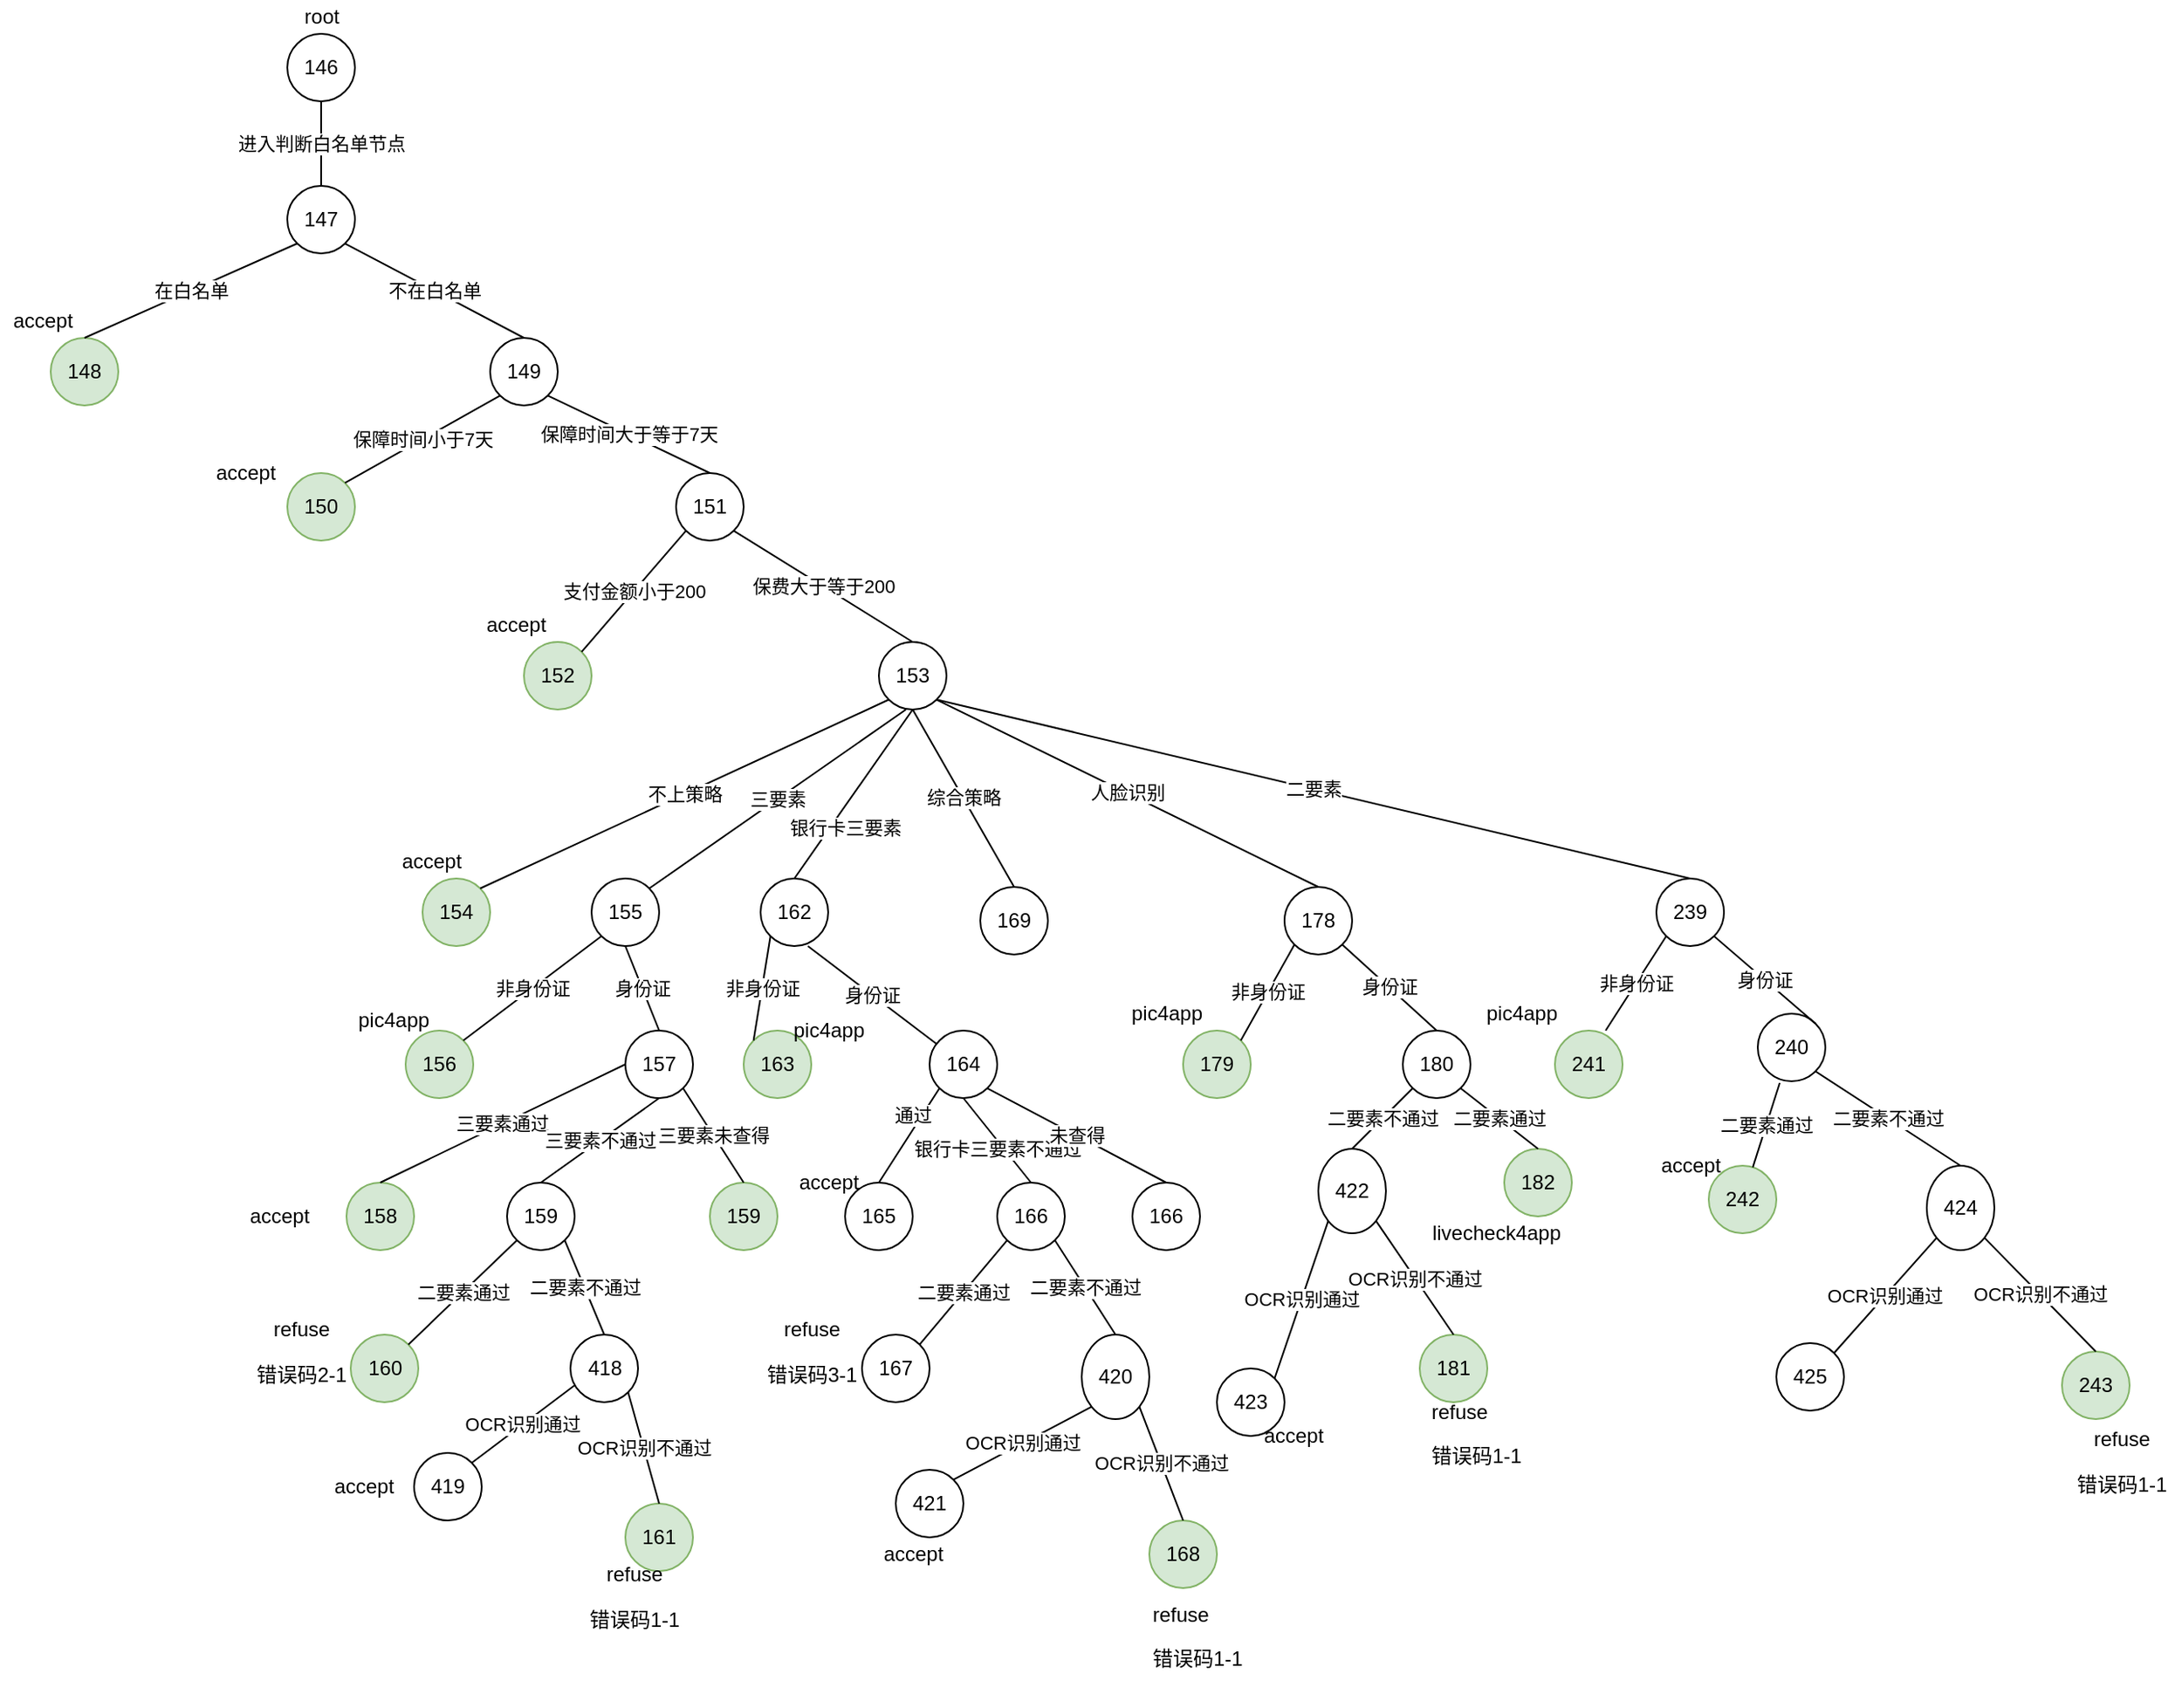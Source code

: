 <mxfile version="13.10.4" type="github">
  <diagram id="_yXJCs3Dyi4fHrGJne3K" name="第 1 页">
    <mxGraphModel dx="1422" dy="794" grid="1" gridSize="10" guides="1" tooltips="1" connect="1" arrows="1" fold="1" page="1" pageScale="1" pageWidth="827" pageHeight="1169" math="0" shadow="0">
      <root>
        <mxCell id="0" />
        <mxCell id="1" parent="0" />
        <mxCell id="rXdfEP0PpujDLgzS87RZ-1" value="146" style="ellipse;whiteSpace=wrap;html=1;" parent="1" vertex="1">
          <mxGeometry x="400" y="60" width="40" height="40" as="geometry" />
        </mxCell>
        <mxCell id="rXdfEP0PpujDLgzS87RZ-2" value="147" style="ellipse;whiteSpace=wrap;html=1;" parent="1" vertex="1">
          <mxGeometry x="400" y="150" width="40" height="40" as="geometry" />
        </mxCell>
        <mxCell id="rXdfEP0PpujDLgzS87RZ-4" value="进入判断白名单节点" style="endArrow=none;html=1;entryX=0.5;entryY=1;entryDx=0;entryDy=0;exitX=0.5;exitY=0;exitDx=0;exitDy=0;" parent="1" source="rXdfEP0PpujDLgzS87RZ-2" target="rXdfEP0PpujDLgzS87RZ-1" edge="1">
          <mxGeometry width="50" height="50" relative="1" as="geometry">
            <mxPoint x="70" y="310" as="sourcePoint" />
            <mxPoint x="120" y="260" as="targetPoint" />
          </mxGeometry>
        </mxCell>
        <mxCell id="rXdfEP0PpujDLgzS87RZ-5" value="root" style="text;html=1;align=center;verticalAlign=middle;resizable=0;points=[];autosize=1;" parent="1" vertex="1">
          <mxGeometry x="400" y="40" width="40" height="20" as="geometry" />
        </mxCell>
        <mxCell id="rXdfEP0PpujDLgzS87RZ-6" value="148" style="ellipse;whiteSpace=wrap;html=1;fillColor=#d5e8d4;strokeColor=#82b366;" parent="1" vertex="1">
          <mxGeometry x="260" y="240" width="40" height="40" as="geometry" />
        </mxCell>
        <mxCell id="rXdfEP0PpujDLgzS87RZ-7" value="149" style="ellipse;whiteSpace=wrap;html=1;" parent="1" vertex="1">
          <mxGeometry x="520" y="240" width="40" height="40" as="geometry" />
        </mxCell>
        <mxCell id="rXdfEP0PpujDLgzS87RZ-8" value="在白名单" style="endArrow=none;html=1;entryX=0;entryY=1;entryDx=0;entryDy=0;exitX=0.5;exitY=0;exitDx=0;exitDy=0;" parent="1" source="rXdfEP0PpujDLgzS87RZ-6" target="rXdfEP0PpujDLgzS87RZ-2" edge="1">
          <mxGeometry width="50" height="50" relative="1" as="geometry">
            <mxPoint x="390" y="330" as="sourcePoint" />
            <mxPoint x="440" y="280" as="targetPoint" />
          </mxGeometry>
        </mxCell>
        <mxCell id="rXdfEP0PpujDLgzS87RZ-9" value="不在白名单" style="endArrow=none;html=1;entryX=1;entryY=1;entryDx=0;entryDy=0;exitX=0.5;exitY=0;exitDx=0;exitDy=0;" parent="1" source="rXdfEP0PpujDLgzS87RZ-7" target="rXdfEP0PpujDLgzS87RZ-2" edge="1">
          <mxGeometry width="50" height="50" relative="1" as="geometry">
            <mxPoint x="390" y="330" as="sourcePoint" />
            <mxPoint x="440" y="280" as="targetPoint" />
          </mxGeometry>
        </mxCell>
        <mxCell id="rXdfEP0PpujDLgzS87RZ-10" value="accept" style="text;html=1;align=center;verticalAlign=middle;resizable=0;points=[];autosize=1;" parent="1" vertex="1">
          <mxGeometry x="230" y="220" width="50" height="20" as="geometry" />
        </mxCell>
        <mxCell id="rXdfEP0PpujDLgzS87RZ-11" value="150" style="ellipse;whiteSpace=wrap;html=1;fillColor=#d5e8d4;strokeColor=#82b366;" parent="1" vertex="1">
          <mxGeometry x="400" y="320" width="40" height="40" as="geometry" />
        </mxCell>
        <mxCell id="rXdfEP0PpujDLgzS87RZ-12" value="151" style="ellipse;whiteSpace=wrap;html=1;" parent="1" vertex="1">
          <mxGeometry x="630" y="320" width="40" height="40" as="geometry" />
        </mxCell>
        <mxCell id="rXdfEP0PpujDLgzS87RZ-13" value="保障时间小于7天" style="endArrow=none;html=1;entryX=0;entryY=1;entryDx=0;entryDy=0;exitX=1;exitY=0;exitDx=0;exitDy=0;" parent="1" source="rXdfEP0PpujDLgzS87RZ-11" target="rXdfEP0PpujDLgzS87RZ-7" edge="1">
          <mxGeometry width="50" height="50" relative="1" as="geometry">
            <mxPoint x="390" y="330" as="sourcePoint" />
            <mxPoint x="440" y="280" as="targetPoint" />
          </mxGeometry>
        </mxCell>
        <mxCell id="rXdfEP0PpujDLgzS87RZ-14" value="保障时间大于等于7天" style="endArrow=none;html=1;entryX=1;entryY=1;entryDx=0;entryDy=0;exitX=0.5;exitY=0;exitDx=0;exitDy=0;" parent="1" source="rXdfEP0PpujDLgzS87RZ-12" target="rXdfEP0PpujDLgzS87RZ-7" edge="1">
          <mxGeometry width="50" height="50" relative="1" as="geometry">
            <mxPoint x="390" y="330" as="sourcePoint" />
            <mxPoint x="440" y="280" as="targetPoint" />
          </mxGeometry>
        </mxCell>
        <mxCell id="rXdfEP0PpujDLgzS87RZ-15" value="accept" style="text;html=1;align=center;verticalAlign=middle;resizable=0;points=[];autosize=1;" parent="1" vertex="1">
          <mxGeometry x="350" y="310" width="50" height="20" as="geometry" />
        </mxCell>
        <mxCell id="rXdfEP0PpujDLgzS87RZ-16" value="152" style="ellipse;whiteSpace=wrap;html=1;fillColor=#d5e8d4;strokeColor=#82b366;" parent="1" vertex="1">
          <mxGeometry x="540" y="420" width="40" height="40" as="geometry" />
        </mxCell>
        <mxCell id="rXdfEP0PpujDLgzS87RZ-17" value="153" style="ellipse;whiteSpace=wrap;html=1;" parent="1" vertex="1">
          <mxGeometry x="750" y="420" width="40" height="40" as="geometry" />
        </mxCell>
        <mxCell id="rXdfEP0PpujDLgzS87RZ-18" value="支付金额小于200" style="endArrow=none;html=1;entryX=0;entryY=1;entryDx=0;entryDy=0;exitX=1;exitY=0;exitDx=0;exitDy=0;" parent="1" source="rXdfEP0PpujDLgzS87RZ-16" target="rXdfEP0PpujDLgzS87RZ-12" edge="1">
          <mxGeometry width="50" height="50" relative="1" as="geometry">
            <mxPoint x="444.142" y="335.858" as="sourcePoint" />
            <mxPoint x="535.858" y="284.142" as="targetPoint" />
          </mxGeometry>
        </mxCell>
        <mxCell id="rXdfEP0PpujDLgzS87RZ-20" value="accept" style="text;html=1;align=center;verticalAlign=middle;resizable=0;points=[];autosize=1;" parent="1" vertex="1">
          <mxGeometry x="510" y="400" width="50" height="20" as="geometry" />
        </mxCell>
        <mxCell id="rXdfEP0PpujDLgzS87RZ-22" value="保费大于等于200" style="endArrow=none;html=1;entryX=1;entryY=1;entryDx=0;entryDy=0;exitX=0.5;exitY=0;exitDx=0;exitDy=0;" parent="1" source="rXdfEP0PpujDLgzS87RZ-17" target="rXdfEP0PpujDLgzS87RZ-12" edge="1">
          <mxGeometry width="50" height="50" relative="1" as="geometry">
            <mxPoint x="660" y="330" as="sourcePoint" />
            <mxPoint x="564.142" y="284.142" as="targetPoint" />
          </mxGeometry>
        </mxCell>
        <mxCell id="rXdfEP0PpujDLgzS87RZ-23" value="154" style="ellipse;whiteSpace=wrap;html=1;fillColor=#d5e8d4;strokeColor=#82b366;" parent="1" vertex="1">
          <mxGeometry x="480" y="560" width="40" height="40" as="geometry" />
        </mxCell>
        <mxCell id="rXdfEP0PpujDLgzS87RZ-24" value="155" style="ellipse;whiteSpace=wrap;html=1;" parent="1" vertex="1">
          <mxGeometry x="580" y="560" width="40" height="40" as="geometry" />
        </mxCell>
        <mxCell id="rXdfEP0PpujDLgzS87RZ-25" value="162" style="ellipse;whiteSpace=wrap;html=1;" parent="1" vertex="1">
          <mxGeometry x="680" y="560" width="40" height="40" as="geometry" />
        </mxCell>
        <mxCell id="rXdfEP0PpujDLgzS87RZ-26" value="169" style="ellipse;whiteSpace=wrap;html=1;" parent="1" vertex="1">
          <mxGeometry x="810" y="565" width="40" height="40" as="geometry" />
        </mxCell>
        <mxCell id="rXdfEP0PpujDLgzS87RZ-27" value="178" style="ellipse;whiteSpace=wrap;html=1;" parent="1" vertex="1">
          <mxGeometry x="990" y="565" width="40" height="40" as="geometry" />
        </mxCell>
        <mxCell id="rXdfEP0PpujDLgzS87RZ-28" value="239" style="ellipse;whiteSpace=wrap;html=1;" parent="1" vertex="1">
          <mxGeometry x="1210" y="560" width="40" height="40" as="geometry" />
        </mxCell>
        <mxCell id="rXdfEP0PpujDLgzS87RZ-29" value="不上策略" style="endArrow=none;html=1;entryX=0;entryY=1;entryDx=0;entryDy=0;exitX=1;exitY=0;exitDx=0;exitDy=0;" parent="1" source="rXdfEP0PpujDLgzS87RZ-23" target="rXdfEP0PpujDLgzS87RZ-17" edge="1">
          <mxGeometry width="50" height="50" relative="1" as="geometry">
            <mxPoint x="660" y="330" as="sourcePoint" />
            <mxPoint x="710" y="280" as="targetPoint" />
          </mxGeometry>
        </mxCell>
        <mxCell id="rXdfEP0PpujDLgzS87RZ-30" value="accept" style="text;html=1;align=center;verticalAlign=middle;resizable=0;points=[];autosize=1;" parent="1" vertex="1">
          <mxGeometry x="460" y="540" width="50" height="20" as="geometry" />
        </mxCell>
        <mxCell id="rXdfEP0PpujDLgzS87RZ-31" value="三要素" style="endArrow=none;html=1;exitX=1;exitY=0;exitDx=0;exitDy=0;" parent="1" source="rXdfEP0PpujDLgzS87RZ-24" edge="1">
          <mxGeometry width="50" height="50" relative="1" as="geometry">
            <mxPoint x="524.142" y="575.858" as="sourcePoint" />
            <mxPoint x="766" y="460" as="targetPoint" />
          </mxGeometry>
        </mxCell>
        <mxCell id="rXdfEP0PpujDLgzS87RZ-32" value="银行卡三要素" style="endArrow=none;html=1;exitX=0.5;exitY=0;exitDx=0;exitDy=0;" parent="1" source="rXdfEP0PpujDLgzS87RZ-25" edge="1">
          <mxGeometry x="-0.315" y="-7" width="50" height="50" relative="1" as="geometry">
            <mxPoint x="534.142" y="585.858" as="sourcePoint" />
            <mxPoint x="770" y="460" as="targetPoint" />
            <mxPoint as="offset" />
          </mxGeometry>
        </mxCell>
        <mxCell id="rXdfEP0PpujDLgzS87RZ-33" value="综合策略" style="endArrow=none;html=1;entryX=0.5;entryY=1;entryDx=0;entryDy=0;exitX=0.5;exitY=0;exitDx=0;exitDy=0;" parent="1" source="rXdfEP0PpujDLgzS87RZ-26" target="rXdfEP0PpujDLgzS87RZ-17" edge="1">
          <mxGeometry width="50" height="50" relative="1" as="geometry">
            <mxPoint x="660" y="330" as="sourcePoint" />
            <mxPoint x="710" y="280" as="targetPoint" />
          </mxGeometry>
        </mxCell>
        <mxCell id="rXdfEP0PpujDLgzS87RZ-34" value="人脸识别" style="endArrow=none;html=1;entryX=1;entryY=1;entryDx=0;entryDy=0;exitX=0.5;exitY=0;exitDx=0;exitDy=0;" parent="1" source="rXdfEP0PpujDLgzS87RZ-27" target="rXdfEP0PpujDLgzS87RZ-17" edge="1">
          <mxGeometry width="50" height="50" relative="1" as="geometry">
            <mxPoint x="840" y="575" as="sourcePoint" />
            <mxPoint x="780" y="470" as="targetPoint" />
          </mxGeometry>
        </mxCell>
        <mxCell id="rXdfEP0PpujDLgzS87RZ-35" value="二要素" style="endArrow=none;html=1;entryX=1;entryY=1;entryDx=0;entryDy=0;exitX=0.5;exitY=0;exitDx=0;exitDy=0;" parent="1" source="rXdfEP0PpujDLgzS87RZ-28" target="rXdfEP0PpujDLgzS87RZ-17" edge="1">
          <mxGeometry width="50" height="50" relative="1" as="geometry">
            <mxPoint x="1020" y="575" as="sourcePoint" />
            <mxPoint x="794.142" y="464.142" as="targetPoint" />
          </mxGeometry>
        </mxCell>
        <mxCell id="rXdfEP0PpujDLgzS87RZ-36" value="156" style="ellipse;whiteSpace=wrap;html=1;fillColor=#d5e8d4;strokeColor=#82b366;" parent="1" vertex="1">
          <mxGeometry x="470" y="650" width="40" height="40" as="geometry" />
        </mxCell>
        <mxCell id="rXdfEP0PpujDLgzS87RZ-37" value="157" style="ellipse;whiteSpace=wrap;html=1;" parent="1" vertex="1">
          <mxGeometry x="600" y="650" width="40" height="40" as="geometry" />
        </mxCell>
        <mxCell id="rXdfEP0PpujDLgzS87RZ-38" value="非身份证" style="endArrow=none;html=1;entryX=0;entryY=1;entryDx=0;entryDy=0;exitX=1;exitY=0;exitDx=0;exitDy=0;" parent="1" source="rXdfEP0PpujDLgzS87RZ-36" target="rXdfEP0PpujDLgzS87RZ-24" edge="1">
          <mxGeometry width="50" height="50" relative="1" as="geometry">
            <mxPoint x="660" y="730" as="sourcePoint" />
            <mxPoint x="710" y="680" as="targetPoint" />
          </mxGeometry>
        </mxCell>
        <mxCell id="rXdfEP0PpujDLgzS87RZ-39" value="身份证" style="endArrow=none;html=1;entryX=0.5;entryY=1;entryDx=0;entryDy=0;" parent="1" target="rXdfEP0PpujDLgzS87RZ-24" edge="1">
          <mxGeometry width="50" height="50" relative="1" as="geometry">
            <mxPoint x="620" y="650" as="sourcePoint" />
            <mxPoint x="710" y="680" as="targetPoint" />
          </mxGeometry>
        </mxCell>
        <mxCell id="rXdfEP0PpujDLgzS87RZ-40" value="pic4app" style="text;whiteSpace=wrap;html=1;" parent="1" vertex="1">
          <mxGeometry x="440" y="630" width="70" height="30" as="geometry" />
        </mxCell>
        <mxCell id="rXdfEP0PpujDLgzS87RZ-41" value="158" style="ellipse;whiteSpace=wrap;html=1;fillColor=#d5e8d4;strokeColor=#82b366;" parent="1" vertex="1">
          <mxGeometry x="435" y="740" width="40" height="40" as="geometry" />
        </mxCell>
        <mxCell id="rXdfEP0PpujDLgzS87RZ-42" value="159" style="ellipse;whiteSpace=wrap;html=1;" parent="1" vertex="1">
          <mxGeometry x="530" y="740" width="40" height="40" as="geometry" />
        </mxCell>
        <mxCell id="rXdfEP0PpujDLgzS87RZ-43" value="159" style="ellipse;whiteSpace=wrap;html=1;fillColor=#d5e8d4;strokeColor=#82b366;" parent="1" vertex="1">
          <mxGeometry x="650" y="740" width="40" height="40" as="geometry" />
        </mxCell>
        <mxCell id="rXdfEP0PpujDLgzS87RZ-44" value="三要素通过" style="endArrow=none;html=1;entryX=0;entryY=0.5;entryDx=0;entryDy=0;exitX=0.5;exitY=0;exitDx=0;exitDy=0;" parent="1" source="rXdfEP0PpujDLgzS87RZ-41" target="rXdfEP0PpujDLgzS87RZ-37" edge="1">
          <mxGeometry width="50" height="50" relative="1" as="geometry">
            <mxPoint x="410" y="410" as="sourcePoint" />
            <mxPoint x="460" y="360" as="targetPoint" />
          </mxGeometry>
        </mxCell>
        <mxCell id="rXdfEP0PpujDLgzS87RZ-45" value="三要素不通过" style="endArrow=none;html=1;entryX=0.5;entryY=1;entryDx=0;entryDy=0;exitX=0.5;exitY=0;exitDx=0;exitDy=0;" parent="1" source="rXdfEP0PpujDLgzS87RZ-42" target="rXdfEP0PpujDLgzS87RZ-37" edge="1">
          <mxGeometry width="50" height="50" relative="1" as="geometry">
            <mxPoint x="410" y="710" as="sourcePoint" />
            <mxPoint x="460" y="660" as="targetPoint" />
          </mxGeometry>
        </mxCell>
        <mxCell id="rXdfEP0PpujDLgzS87RZ-46" value="三要素未查得" style="endArrow=none;html=1;entryX=1;entryY=1;entryDx=0;entryDy=0;exitX=0.5;exitY=0;exitDx=0;exitDy=0;" parent="1" source="rXdfEP0PpujDLgzS87RZ-43" target="rXdfEP0PpujDLgzS87RZ-37" edge="1">
          <mxGeometry width="50" height="50" relative="1" as="geometry">
            <mxPoint x="410" y="710" as="sourcePoint" />
            <mxPoint x="460" y="660" as="targetPoint" />
          </mxGeometry>
        </mxCell>
        <mxCell id="rXdfEP0PpujDLgzS87RZ-47" value="accept" style="text;html=1;align=center;verticalAlign=middle;resizable=0;points=[];autosize=1;" parent="1" vertex="1">
          <mxGeometry x="370" y="750" width="50" height="20" as="geometry" />
        </mxCell>
        <mxCell id="rXdfEP0PpujDLgzS87RZ-48" value="418" style="ellipse;whiteSpace=wrap;html=1;" parent="1" vertex="1">
          <mxGeometry x="567.5" y="830" width="40" height="40" as="geometry" />
        </mxCell>
        <mxCell id="rXdfEP0PpujDLgzS87RZ-49" value="160" style="ellipse;whiteSpace=wrap;html=1;fillColor=#d5e8d4;strokeColor=#82b366;" parent="1" vertex="1">
          <mxGeometry x="437.5" y="830" width="40" height="40" as="geometry" />
        </mxCell>
        <mxCell id="rXdfEP0PpujDLgzS87RZ-51" value="二要素通过" style="endArrow=none;html=1;entryX=0;entryY=1;entryDx=0;entryDy=0;exitX=1;exitY=0;exitDx=0;exitDy=0;" parent="1" source="rXdfEP0PpujDLgzS87RZ-49" target="rXdfEP0PpujDLgzS87RZ-42" edge="1">
          <mxGeometry width="50" height="50" relative="1" as="geometry">
            <mxPoint x="410" y="710" as="sourcePoint" />
            <mxPoint x="460" y="660" as="targetPoint" />
          </mxGeometry>
        </mxCell>
        <mxCell id="rXdfEP0PpujDLgzS87RZ-52" value="二要素不通过" style="endArrow=none;html=1;entryX=1;entryY=1;entryDx=0;entryDy=0;exitX=0.5;exitY=0;exitDx=0;exitDy=0;" parent="1" source="rXdfEP0PpujDLgzS87RZ-48" target="rXdfEP0PpujDLgzS87RZ-42" edge="1">
          <mxGeometry width="50" height="50" relative="1" as="geometry">
            <mxPoint x="410" y="710" as="sourcePoint" />
            <mxPoint x="460" y="660" as="targetPoint" />
          </mxGeometry>
        </mxCell>
        <mxCell id="rXdfEP0PpujDLgzS87RZ-53" value="&lt;p&gt;refuse&lt;/p&gt;&lt;p&gt;&lt;span&gt;错误码2-1&lt;/span&gt;&lt;/p&gt;" style="text;html=1;align=center;verticalAlign=middle;resizable=0;points=[];autosize=1;" parent="1" vertex="1">
          <mxGeometry x="372.5" y="805" width="70" height="70" as="geometry" />
        </mxCell>
        <mxCell id="rXdfEP0PpujDLgzS87RZ-57" value="164" style="ellipse;whiteSpace=wrap;html=1;" parent="1" vertex="1">
          <mxGeometry x="780" y="650" width="40" height="40" as="geometry" />
        </mxCell>
        <mxCell id="rXdfEP0PpujDLgzS87RZ-58" value="163" style="ellipse;whiteSpace=wrap;html=1;fillColor=#d5e8d4;strokeColor=#82b366;" parent="1" vertex="1">
          <mxGeometry x="670" y="650" width="40" height="40" as="geometry" />
        </mxCell>
        <mxCell id="rXdfEP0PpujDLgzS87RZ-59" value="非身份证" style="endArrow=none;html=1;entryX=0;entryY=1;entryDx=0;entryDy=0;exitX=0;exitY=0;exitDx=0;exitDy=0;" parent="1" source="rXdfEP0PpujDLgzS87RZ-58" target="rXdfEP0PpujDLgzS87RZ-25" edge="1">
          <mxGeometry width="50" height="50" relative="1" as="geometry">
            <mxPoint x="730" y="730" as="sourcePoint" />
            <mxPoint x="780" y="680" as="targetPoint" />
          </mxGeometry>
        </mxCell>
        <mxCell id="rXdfEP0PpujDLgzS87RZ-60" value="身份证" style="endArrow=none;html=1;entryX=0.7;entryY=1;entryDx=0;entryDy=0;entryPerimeter=0;" parent="1" source="rXdfEP0PpujDLgzS87RZ-57" target="rXdfEP0PpujDLgzS87RZ-25" edge="1">
          <mxGeometry width="50" height="50" relative="1" as="geometry">
            <mxPoint x="730" y="730" as="sourcePoint" />
            <mxPoint x="780" y="680" as="targetPoint" />
          </mxGeometry>
        </mxCell>
        <mxCell id="rXdfEP0PpujDLgzS87RZ-61" value="pic4app" style="text;html=1;align=center;verticalAlign=middle;resizable=0;points=[];autosize=1;" parent="1" vertex="1">
          <mxGeometry x="690" y="640" width="60" height="20" as="geometry" />
        </mxCell>
        <mxCell id="rXdfEP0PpujDLgzS87RZ-62" value="166" style="ellipse;whiteSpace=wrap;html=1;" parent="1" vertex="1">
          <mxGeometry x="900" y="740" width="40" height="40" as="geometry" />
        </mxCell>
        <mxCell id="rXdfEP0PpujDLgzS87RZ-63" value="166" style="ellipse;whiteSpace=wrap;html=1;" parent="1" vertex="1">
          <mxGeometry x="820" y="740" width="40" height="40" as="geometry" />
        </mxCell>
        <mxCell id="rXdfEP0PpujDLgzS87RZ-64" value="165" style="ellipse;whiteSpace=wrap;html=1;" parent="1" vertex="1">
          <mxGeometry x="730" y="740" width="40" height="40" as="geometry" />
        </mxCell>
        <mxCell id="rXdfEP0PpujDLgzS87RZ-65" value="银行卡三要素不通过" style="endArrow=none;html=1;entryX=0.5;entryY=1;entryDx=0;entryDy=0;exitX=0.5;exitY=0;exitDx=0;exitDy=0;" parent="1" source="rXdfEP0PpujDLgzS87RZ-63" target="rXdfEP0PpujDLgzS87RZ-57" edge="1">
          <mxGeometry x="-0.122" y="3" width="50" height="50" relative="1" as="geometry">
            <mxPoint x="730" y="730" as="sourcePoint" />
            <mxPoint x="780" y="680" as="targetPoint" />
            <mxPoint as="offset" />
          </mxGeometry>
        </mxCell>
        <mxCell id="rXdfEP0PpujDLgzS87RZ-66" value="通过" style="endArrow=none;html=1;entryX=0;entryY=1;entryDx=0;entryDy=0;exitX=0.5;exitY=0;exitDx=0;exitDy=0;" parent="1" source="rXdfEP0PpujDLgzS87RZ-64" target="rXdfEP0PpujDLgzS87RZ-57" edge="1">
          <mxGeometry x="0.34" y="5" width="50" height="50" relative="1" as="geometry">
            <mxPoint x="730" y="730" as="sourcePoint" />
            <mxPoint x="780" y="680" as="targetPoint" />
            <mxPoint as="offset" />
          </mxGeometry>
        </mxCell>
        <mxCell id="rXdfEP0PpujDLgzS87RZ-67" value="未查得" style="endArrow=none;html=1;entryX=1;entryY=1;entryDx=0;entryDy=0;exitX=0.5;exitY=0;exitDx=0;exitDy=0;" parent="1" source="rXdfEP0PpujDLgzS87RZ-62" target="rXdfEP0PpujDLgzS87RZ-57" edge="1">
          <mxGeometry width="50" height="50" relative="1" as="geometry">
            <mxPoint x="730" y="730" as="sourcePoint" />
            <mxPoint x="780" y="680" as="targetPoint" />
          </mxGeometry>
        </mxCell>
        <mxCell id="rXdfEP0PpujDLgzS87RZ-68" value="accept" style="text;html=1;align=center;verticalAlign=middle;resizable=0;points=[];autosize=1;" parent="1" vertex="1">
          <mxGeometry x="695" y="730" width="50" height="20" as="geometry" />
        </mxCell>
        <mxCell id="rXdfEP0PpujDLgzS87RZ-70" value="167" style="ellipse;whiteSpace=wrap;html=1;" parent="1" vertex="1">
          <mxGeometry x="740" y="830" width="40" height="40" as="geometry" />
        </mxCell>
        <mxCell id="rXdfEP0PpujDLgzS87RZ-71" value="二要素通过" style="endArrow=none;html=1;entryX=0;entryY=1;entryDx=0;entryDy=0;exitX=1;exitY=0;exitDx=0;exitDy=0;" parent="1" source="rXdfEP0PpujDLgzS87RZ-70" target="rXdfEP0PpujDLgzS87RZ-63" edge="1">
          <mxGeometry width="50" height="50" relative="1" as="geometry">
            <mxPoint x="730" y="530" as="sourcePoint" />
            <mxPoint x="780" y="480" as="targetPoint" />
          </mxGeometry>
        </mxCell>
        <mxCell id="rXdfEP0PpujDLgzS87RZ-72" value="二要素不通过" style="endArrow=none;html=1;entryX=1;entryY=1;entryDx=0;entryDy=0;exitX=0.5;exitY=0;exitDx=0;exitDy=0;" parent="1" source="4m3R9vjLiqKeMAqs-kPC-30" target="rXdfEP0PpujDLgzS87RZ-63" edge="1">
          <mxGeometry width="50" height="50" relative="1" as="geometry">
            <mxPoint x="889.5" y="830" as="sourcePoint" />
            <mxPoint x="780" y="480" as="targetPoint" />
          </mxGeometry>
        </mxCell>
        <mxCell id="rXdfEP0PpujDLgzS87RZ-73" value="&lt;p&gt;refuse&lt;/p&gt;&lt;p&gt;错误码3-1&lt;/p&gt;" style="text;html=1;align=center;verticalAlign=middle;resizable=0;points=[];autosize=1;" parent="1" vertex="1">
          <mxGeometry x="675" y="805" width="70" height="70" as="geometry" />
        </mxCell>
        <mxCell id="rXdfEP0PpujDLgzS87RZ-74" value="&lt;div id=&quot;base&quot;&gt;&lt;div class=&quot;ax_default flow_shape&quot; id=&quot;u89&quot;&gt;&lt;div class=&quot;text &quot; id=&quot;u89_text&quot;&gt;&lt;p&gt;&lt;span&gt;refuse&lt;/span&gt;&lt;/p&gt;&lt;p&gt;&lt;span&gt;错误码1-1&lt;/span&gt;&lt;/p&gt;&lt;/div&gt;&lt;/div&gt;&lt;/div&gt;" style="text;whiteSpace=wrap;html=1;" parent="1" vertex="1">
          <mxGeometry x="910" y="970" width="80" height="80" as="geometry" />
        </mxCell>
        <mxCell id="rXdfEP0PpujDLgzS87RZ-75" value="179" style="ellipse;whiteSpace=wrap;html=1;fillColor=#d5e8d4;strokeColor=#82b366;" parent="1" vertex="1">
          <mxGeometry x="930" y="650" width="40" height="40" as="geometry" />
        </mxCell>
        <mxCell id="rXdfEP0PpujDLgzS87RZ-76" value="180" style="ellipse;whiteSpace=wrap;html=1;" parent="1" vertex="1">
          <mxGeometry x="1060" y="650" width="40" height="40" as="geometry" />
        </mxCell>
        <mxCell id="rXdfEP0PpujDLgzS87RZ-77" value="非身份证" style="endArrow=none;html=1;entryX=0;entryY=1;entryDx=0;entryDy=0;exitX=1;exitY=0;exitDx=0;exitDy=0;" parent="1" source="rXdfEP0PpujDLgzS87RZ-75" target="rXdfEP0PpujDLgzS87RZ-27" edge="1">
          <mxGeometry width="50" height="50" relative="1" as="geometry">
            <mxPoint x="730" y="540" as="sourcePoint" />
            <mxPoint x="780" y="490" as="targetPoint" />
          </mxGeometry>
        </mxCell>
        <mxCell id="rXdfEP0PpujDLgzS87RZ-78" value="身份证" style="endArrow=none;html=1;entryX=1;entryY=1;entryDx=0;entryDy=0;exitX=0.5;exitY=0;exitDx=0;exitDy=0;" parent="1" source="rXdfEP0PpujDLgzS87RZ-76" target="rXdfEP0PpujDLgzS87RZ-27" edge="1">
          <mxGeometry width="50" height="50" relative="1" as="geometry">
            <mxPoint x="730" y="540" as="sourcePoint" />
            <mxPoint x="780" y="490" as="targetPoint" />
          </mxGeometry>
        </mxCell>
        <mxCell id="rXdfEP0PpujDLgzS87RZ-79" value="pic4app" style="text;html=1;align=center;verticalAlign=middle;resizable=0;points=[];autosize=1;" parent="1" vertex="1">
          <mxGeometry x="890" y="630" width="60" height="20" as="geometry" />
        </mxCell>
        <mxCell id="rXdfEP0PpujDLgzS87RZ-80" value="182" style="ellipse;whiteSpace=wrap;html=1;fillColor=#d5e8d4;strokeColor=#82b366;" parent="1" vertex="1">
          <mxGeometry x="1120" y="720" width="40" height="40" as="geometry" />
        </mxCell>
        <mxCell id="rXdfEP0PpujDLgzS87RZ-82" value="二要素不通过" style="endArrow=none;html=1;entryX=0;entryY=1;entryDx=0;entryDy=0;exitX=0.5;exitY=0;exitDx=0;exitDy=0;" parent="1" source="4m3R9vjLiqKeMAqs-kPC-37" target="rXdfEP0PpujDLgzS87RZ-76" edge="1">
          <mxGeometry width="50" height="50" relative="1" as="geometry">
            <mxPoint x="1030" y="720" as="sourcePoint" />
            <mxPoint x="780" y="490" as="targetPoint" />
          </mxGeometry>
        </mxCell>
        <mxCell id="rXdfEP0PpujDLgzS87RZ-83" value="二要素通过" style="endArrow=none;html=1;entryX=1;entryY=1;entryDx=0;entryDy=0;exitX=0.5;exitY=0;exitDx=0;exitDy=0;" parent="1" source="rXdfEP0PpujDLgzS87RZ-80" target="rXdfEP0PpujDLgzS87RZ-76" edge="1">
          <mxGeometry width="50" height="50" relative="1" as="geometry">
            <mxPoint x="730" y="440" as="sourcePoint" />
            <mxPoint x="780" y="390" as="targetPoint" />
          </mxGeometry>
        </mxCell>
        <mxCell id="rXdfEP0PpujDLgzS87RZ-84" value="livecheck4app" style="text;html=1;align=center;verticalAlign=middle;resizable=0;points=[];autosize=1;" parent="1" vertex="1">
          <mxGeometry x="1070" y="760" width="90" height="20" as="geometry" />
        </mxCell>
        <mxCell id="rXdfEP0PpujDLgzS87RZ-85" value="&lt;div id=&quot;base&quot;&gt;&lt;div class=&quot;ax_default flow_shape&quot; id=&quot;u109&quot;&gt;&lt;div class=&quot;text &quot; id=&quot;u109_text&quot;&gt;&lt;p&gt;&lt;span&gt;refuse&lt;/span&gt;&lt;/p&gt;&lt;p&gt;&lt;span&gt;错误码1-1&lt;/span&gt;&lt;/p&gt;&lt;/div&gt;&lt;/div&gt;&lt;/div&gt;" style="text;whiteSpace=wrap;html=1;" parent="1" vertex="1">
          <mxGeometry x="1075" y="850" width="80" height="60" as="geometry" />
        </mxCell>
        <mxCell id="rXdfEP0PpujDLgzS87RZ-86" value="241" style="ellipse;whiteSpace=wrap;html=1;fillColor=#d5e8d4;strokeColor=#82b366;" parent="1" vertex="1">
          <mxGeometry x="1150" y="650" width="40" height="40" as="geometry" />
        </mxCell>
        <mxCell id="rXdfEP0PpujDLgzS87RZ-87" value="240" style="ellipse;whiteSpace=wrap;html=1;" parent="1" vertex="1">
          <mxGeometry x="1270" y="640" width="40" height="40" as="geometry" />
        </mxCell>
        <mxCell id="rXdfEP0PpujDLgzS87RZ-88" value="身份证" style="endArrow=none;html=1;entryX=1;entryY=1;entryDx=0;entryDy=0;exitX=1;exitY=0;exitDx=0;exitDy=0;" parent="1" source="rXdfEP0PpujDLgzS87RZ-87" target="rXdfEP0PpujDLgzS87RZ-28" edge="1">
          <mxGeometry width="50" height="50" relative="1" as="geometry">
            <mxPoint x="730" y="540" as="sourcePoint" />
            <mxPoint x="780" y="490" as="targetPoint" />
          </mxGeometry>
        </mxCell>
        <mxCell id="rXdfEP0PpujDLgzS87RZ-89" value="非身份证" style="endArrow=none;html=1;exitX=0.75;exitY=0;exitDx=0;exitDy=0;exitPerimeter=0;entryX=0;entryY=1;entryDx=0;entryDy=0;" parent="1" source="rXdfEP0PpujDLgzS87RZ-86" target="rXdfEP0PpujDLgzS87RZ-28" edge="1">
          <mxGeometry width="50" height="50" relative="1" as="geometry">
            <mxPoint x="730" y="540" as="sourcePoint" />
            <mxPoint x="1220" y="600" as="targetPoint" />
          </mxGeometry>
        </mxCell>
        <mxCell id="rXdfEP0PpujDLgzS87RZ-90" value="pic4app" style="text;html=1;align=center;verticalAlign=middle;resizable=0;points=[];autosize=1;" parent="1" vertex="1">
          <mxGeometry x="1100" y="630" width="60" height="20" as="geometry" />
        </mxCell>
        <mxCell id="rXdfEP0PpujDLgzS87RZ-92" value="242" style="ellipse;whiteSpace=wrap;html=1;fillColor=#d5e8d4;strokeColor=#82b366;" parent="1" vertex="1">
          <mxGeometry x="1241" y="730" width="40" height="40" as="geometry" />
        </mxCell>
        <mxCell id="rXdfEP0PpujDLgzS87RZ-93" value="二要素通过" style="endArrow=none;html=1;" parent="1" source="rXdfEP0PpujDLgzS87RZ-92" edge="1">
          <mxGeometry width="50" height="50" relative="1" as="geometry">
            <mxPoint x="770" y="540" as="sourcePoint" />
            <mxPoint x="1283" y="681" as="targetPoint" />
          </mxGeometry>
        </mxCell>
        <mxCell id="rXdfEP0PpujDLgzS87RZ-94" value="二要素不通过" style="endArrow=none;html=1;entryX=1;entryY=1;entryDx=0;entryDy=0;exitX=0.5;exitY=0;exitDx=0;exitDy=0;" parent="1" source="4m3R9vjLiqKeMAqs-kPC-44" target="rXdfEP0PpujDLgzS87RZ-87" edge="1">
          <mxGeometry width="50" height="50" relative="1" as="geometry">
            <mxPoint x="1390" y="730" as="sourcePoint" />
            <mxPoint x="820" y="490" as="targetPoint" />
          </mxGeometry>
        </mxCell>
        <mxCell id="rXdfEP0PpujDLgzS87RZ-95" value="accept" style="text;html=1;align=center;verticalAlign=middle;resizable=0;points=[];autosize=1;" parent="1" vertex="1">
          <mxGeometry x="1205" y="720" width="50" height="20" as="geometry" />
        </mxCell>
        <mxCell id="rXdfEP0PpujDLgzS87RZ-96" value="&lt;p&gt;refuse&lt;/p&gt;&lt;p&gt;错误码1-1&lt;/p&gt;" style="text;html=1;align=center;verticalAlign=middle;resizable=0;points=[];autosize=1;" parent="1" vertex="1">
          <mxGeometry x="1450" y="870" width="70" height="70" as="geometry" />
        </mxCell>
        <mxCell id="4m3R9vjLiqKeMAqs-kPC-2" value="419" style="ellipse;whiteSpace=wrap;html=1;" vertex="1" parent="1">
          <mxGeometry x="475" y="900" width="40" height="40" as="geometry" />
        </mxCell>
        <mxCell id="4m3R9vjLiqKeMAqs-kPC-3" value="161" style="ellipse;whiteSpace=wrap;html=1;fillColor=#d5e8d4;strokeColor=#82b366;" vertex="1" parent="1">
          <mxGeometry x="600" y="930" width="40" height="40" as="geometry" />
        </mxCell>
        <mxCell id="4m3R9vjLiqKeMAqs-kPC-21" value="OCR识别通过" style="endArrow=none;html=1;exitX=1;exitY=0;exitDx=0;exitDy=0;" edge="1" parent="1" source="4m3R9vjLiqKeMAqs-kPC-2">
          <mxGeometry width="50" height="50" relative="1" as="geometry">
            <mxPoint x="510" y="1000" as="sourcePoint" />
            <mxPoint x="570" y="860" as="targetPoint" />
          </mxGeometry>
        </mxCell>
        <mxCell id="4m3R9vjLiqKeMAqs-kPC-22" value="OCR识别不通过" style="endArrow=none;html=1;entryX=1;entryY=1;entryDx=0;entryDy=0;exitX=0.5;exitY=0;exitDx=0;exitDy=0;" edge="1" parent="1" source="4m3R9vjLiqKeMAqs-kPC-3" target="rXdfEP0PpujDLgzS87RZ-48">
          <mxGeometry width="50" height="50" relative="1" as="geometry">
            <mxPoint x="570" y="1010" as="sourcePoint" />
            <mxPoint x="599.235" y="944.428" as="targetPoint" />
          </mxGeometry>
        </mxCell>
        <mxCell id="4m3R9vjLiqKeMAqs-kPC-25" value="accept" style="text;html=1;align=center;verticalAlign=middle;resizable=0;points=[];autosize=1;" vertex="1" parent="1">
          <mxGeometry x="420" y="910" width="50" height="20" as="geometry" />
        </mxCell>
        <mxCell id="4m3R9vjLiqKeMAqs-kPC-26" value="&lt;p&gt;refuse&lt;/p&gt;&lt;p&gt;错误码1-1&lt;/p&gt;" style="text;html=1;align=center;verticalAlign=middle;resizable=0;points=[];autosize=1;" vertex="1" parent="1">
          <mxGeometry x="570" y="950" width="70" height="70" as="geometry" />
        </mxCell>
        <mxCell id="4m3R9vjLiqKeMAqs-kPC-30" value="420" style="ellipse;whiteSpace=wrap;html=1;" vertex="1" parent="1">
          <mxGeometry x="870" y="830" width="40" height="50" as="geometry" />
        </mxCell>
        <mxCell id="4m3R9vjLiqKeMAqs-kPC-31" value="421" style="ellipse;whiteSpace=wrap;html=1;direction=north;" vertex="1" parent="1">
          <mxGeometry x="760" y="910" width="40" height="40" as="geometry" />
        </mxCell>
        <mxCell id="4m3R9vjLiqKeMAqs-kPC-32" value="168" style="ellipse;whiteSpace=wrap;html=1;fillColor=#d5e8d4;strokeColor=#82b366;" vertex="1" parent="1">
          <mxGeometry x="910" y="940" width="40" height="40" as="geometry" />
        </mxCell>
        <mxCell id="4m3R9vjLiqKeMAqs-kPC-33" value="OCR识别通过" style="endArrow=none;html=1;entryX=0;entryY=1;entryDx=0;entryDy=0;exitX=1;exitY=1;exitDx=0;exitDy=0;" edge="1" parent="1" source="4m3R9vjLiqKeMAqs-kPC-31" target="4m3R9vjLiqKeMAqs-kPC-30">
          <mxGeometry width="50" height="50" relative="1" as="geometry">
            <mxPoint x="810" y="940" as="sourcePoint" />
            <mxPoint x="875.86" y="864.14" as="targetPoint" />
          </mxGeometry>
        </mxCell>
        <mxCell id="4m3R9vjLiqKeMAqs-kPC-34" value="OCR识别不通过" style="endArrow=none;html=1;entryX=1;entryY=1;entryDx=0;entryDy=0;exitX=0.5;exitY=0;exitDx=0;exitDy=0;" edge="1" parent="1" source="4m3R9vjLiqKeMAqs-kPC-32" target="4m3R9vjLiqKeMAqs-kPC-30">
          <mxGeometry width="50" height="50" relative="1" as="geometry">
            <mxPoint x="860" y="1090" as="sourcePoint" />
            <mxPoint x="889.235" y="1024.428" as="targetPoint" />
          </mxGeometry>
        </mxCell>
        <mxCell id="4m3R9vjLiqKeMAqs-kPC-37" value="422" style="ellipse;whiteSpace=wrap;html=1;" vertex="1" parent="1">
          <mxGeometry x="1010" y="720" width="40" height="50" as="geometry" />
        </mxCell>
        <mxCell id="4m3R9vjLiqKeMAqs-kPC-38" value="423" style="ellipse;whiteSpace=wrap;html=1;direction=north;" vertex="1" parent="1">
          <mxGeometry x="950" y="850" width="40" height="40" as="geometry" />
        </mxCell>
        <mxCell id="4m3R9vjLiqKeMAqs-kPC-39" value="181" style="ellipse;whiteSpace=wrap;html=1;fillColor=#d5e8d4;strokeColor=#82b366;" vertex="1" parent="1">
          <mxGeometry x="1070" y="830" width="40" height="40" as="geometry" />
        </mxCell>
        <mxCell id="4m3R9vjLiqKeMAqs-kPC-40" value="OCR识别通过" style="endArrow=none;html=1;entryX=0;entryY=1;entryDx=0;entryDy=0;exitX=1;exitY=1;exitDx=0;exitDy=0;" edge="1" parent="1" source="4m3R9vjLiqKeMAqs-kPC-38" target="4m3R9vjLiqKeMAqs-kPC-37">
          <mxGeometry width="50" height="50" relative="1" as="geometry">
            <mxPoint x="940" y="895" as="sourcePoint" />
            <mxPoint x="1005.86" y="819.14" as="targetPoint" />
          </mxGeometry>
        </mxCell>
        <mxCell id="4m3R9vjLiqKeMAqs-kPC-41" value="OCR识别不通过" style="endArrow=none;html=1;entryX=1;entryY=1;entryDx=0;entryDy=0;exitX=0.5;exitY=0;exitDx=0;exitDy=0;" edge="1" parent="1" source="4m3R9vjLiqKeMAqs-kPC-39" target="4m3R9vjLiqKeMAqs-kPC-37">
          <mxGeometry width="50" height="50" relative="1" as="geometry">
            <mxPoint x="990" y="1045" as="sourcePoint" />
            <mxPoint x="1019.235" y="979.428" as="targetPoint" />
          </mxGeometry>
        </mxCell>
        <mxCell id="4m3R9vjLiqKeMAqs-kPC-42" value="accept" style="text;html=1;align=center;verticalAlign=middle;resizable=0;points=[];autosize=1;" vertex="1" parent="1">
          <mxGeometry x="745" y="950" width="50" height="20" as="geometry" />
        </mxCell>
        <mxCell id="4m3R9vjLiqKeMAqs-kPC-43" value="accept" style="text;html=1;align=center;verticalAlign=middle;resizable=0;points=[];autosize=1;" vertex="1" parent="1">
          <mxGeometry x="970" y="880" width="50" height="20" as="geometry" />
        </mxCell>
        <mxCell id="4m3R9vjLiqKeMAqs-kPC-44" value="424" style="ellipse;whiteSpace=wrap;html=1;" vertex="1" parent="1">
          <mxGeometry x="1370" y="730" width="40" height="50" as="geometry" />
        </mxCell>
        <mxCell id="4m3R9vjLiqKeMAqs-kPC-45" value="425" style="ellipse;whiteSpace=wrap;html=1;direction=north;" vertex="1" parent="1">
          <mxGeometry x="1281" y="835" width="40" height="40" as="geometry" />
        </mxCell>
        <mxCell id="4m3R9vjLiqKeMAqs-kPC-46" value="243" style="ellipse;whiteSpace=wrap;html=1;fillColor=#d5e8d4;strokeColor=#82b366;" vertex="1" parent="1">
          <mxGeometry x="1450" y="840" width="40" height="40" as="geometry" />
        </mxCell>
        <mxCell id="4m3R9vjLiqKeMAqs-kPC-47" value="OCR识别通过" style="endArrow=none;html=1;entryX=0;entryY=1;entryDx=0;entryDy=0;exitX=1;exitY=1;exitDx=0;exitDy=0;" edge="1" parent="1" source="4m3R9vjLiqKeMAqs-kPC-45" target="4m3R9vjLiqKeMAqs-kPC-44">
          <mxGeometry width="50" height="50" relative="1" as="geometry">
            <mxPoint x="1210" y="930" as="sourcePoint" />
            <mxPoint x="1275.86" y="854.14" as="targetPoint" />
          </mxGeometry>
        </mxCell>
        <mxCell id="4m3R9vjLiqKeMAqs-kPC-48" value="OCR识别不通过" style="endArrow=none;html=1;entryX=1;entryY=1;entryDx=0;entryDy=0;exitX=0.5;exitY=0;exitDx=0;exitDy=0;" edge="1" parent="1" source="4m3R9vjLiqKeMAqs-kPC-46" target="4m3R9vjLiqKeMAqs-kPC-44">
          <mxGeometry width="50" height="50" relative="1" as="geometry">
            <mxPoint x="1260" y="1080" as="sourcePoint" />
            <mxPoint x="1289.235" y="1014.428" as="targetPoint" />
          </mxGeometry>
        </mxCell>
      </root>
    </mxGraphModel>
  </diagram>
</mxfile>
